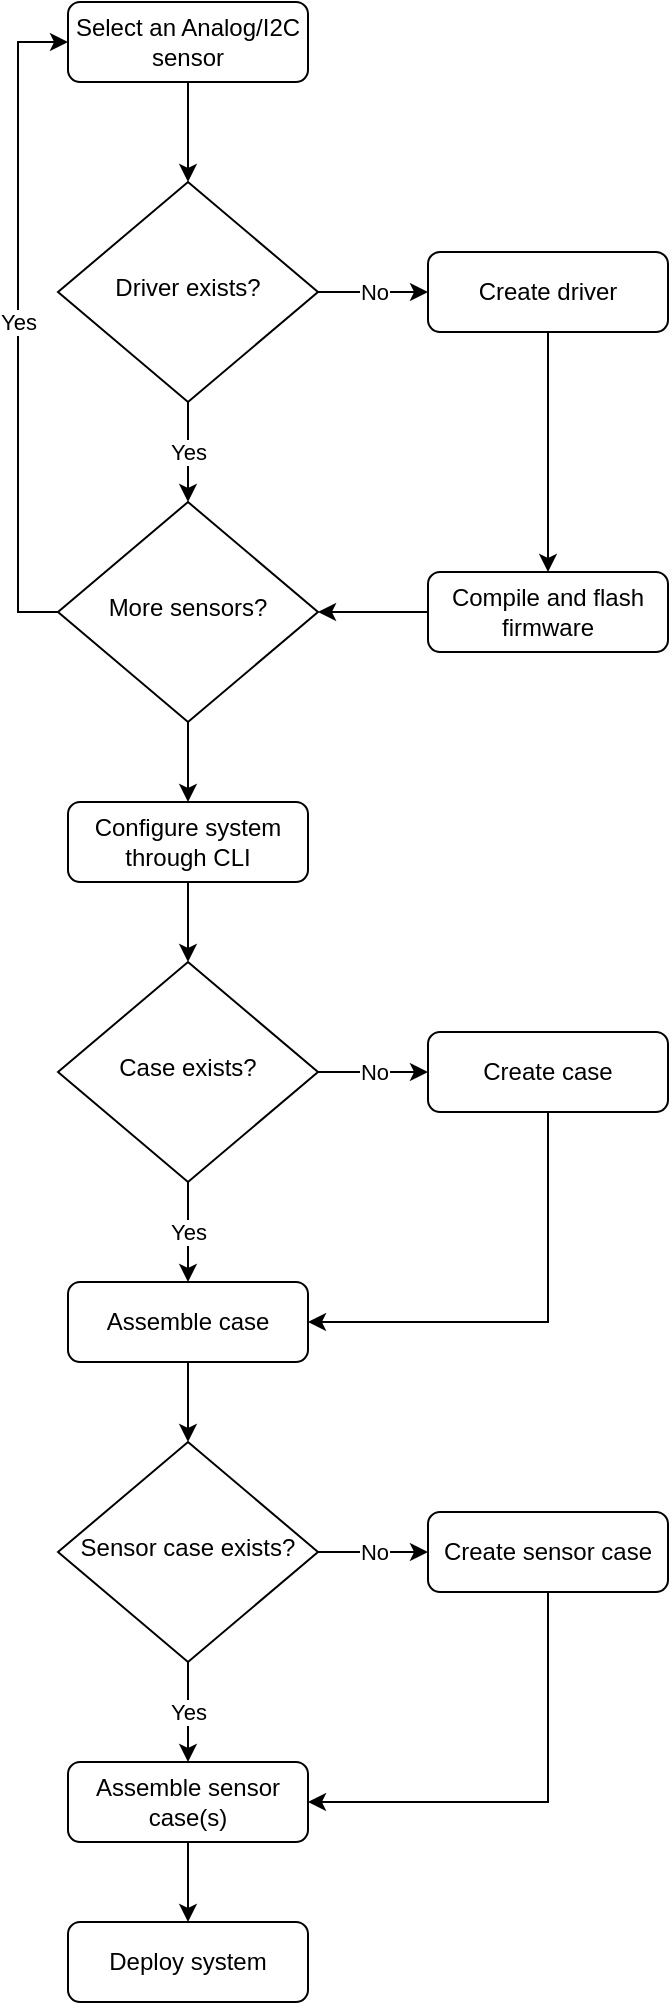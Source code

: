 <mxfile version="21.6.5" type="github" pages="2">
  <diagram id="C5RBs43oDa-KdzZeNtuy" name="systemCreation">
    <mxGraphModel dx="2049" dy="1134" grid="1" gridSize="10" guides="1" tooltips="1" connect="1" arrows="1" fold="1" page="1" pageScale="1" pageWidth="827" pageHeight="1169" math="0" shadow="0">
      <root>
        <mxCell id="WIyWlLk6GJQsqaUBKTNV-0" />
        <mxCell id="WIyWlLk6GJQsqaUBKTNV-1" parent="WIyWlLk6GJQsqaUBKTNV-0" />
        <mxCell id="U-YhAtRq6V7xRSHNGG_i-2" value="" style="edgeStyle=orthogonalEdgeStyle;rounded=0;orthogonalLoop=1;jettySize=auto;html=1;" edge="1" parent="WIyWlLk6GJQsqaUBKTNV-1" source="WIyWlLk6GJQsqaUBKTNV-3" target="WIyWlLk6GJQsqaUBKTNV-6">
          <mxGeometry relative="1" as="geometry" />
        </mxCell>
        <mxCell id="WIyWlLk6GJQsqaUBKTNV-3" value="Select an Analog/I2C sensor" style="rounded=1;whiteSpace=wrap;html=1;fontSize=12;glass=0;strokeWidth=1;shadow=0;" parent="WIyWlLk6GJQsqaUBKTNV-1" vertex="1">
          <mxGeometry x="180" y="80" width="120" height="40" as="geometry" />
        </mxCell>
        <mxCell id="U-YhAtRq6V7xRSHNGG_i-3" value="No" style="edgeStyle=orthogonalEdgeStyle;rounded=0;orthogonalLoop=1;jettySize=auto;html=1;" edge="1" parent="WIyWlLk6GJQsqaUBKTNV-1" source="WIyWlLk6GJQsqaUBKTNV-6" target="WIyWlLk6GJQsqaUBKTNV-7">
          <mxGeometry relative="1" as="geometry" />
        </mxCell>
        <mxCell id="U-YhAtRq6V7xRSHNGG_i-4" value="Yes" style="edgeStyle=orthogonalEdgeStyle;rounded=0;orthogonalLoop=1;jettySize=auto;html=1;" edge="1" parent="WIyWlLk6GJQsqaUBKTNV-1" source="WIyWlLk6GJQsqaUBKTNV-6" target="WIyWlLk6GJQsqaUBKTNV-10">
          <mxGeometry relative="1" as="geometry" />
        </mxCell>
        <mxCell id="WIyWlLk6GJQsqaUBKTNV-6" value="Driver exists?" style="rhombus;whiteSpace=wrap;html=1;shadow=0;fontFamily=Helvetica;fontSize=12;align=center;strokeWidth=1;spacing=6;spacingTop=-4;" parent="WIyWlLk6GJQsqaUBKTNV-1" vertex="1">
          <mxGeometry x="175" y="170" width="130" height="110" as="geometry" />
        </mxCell>
        <mxCell id="U-YhAtRq6V7xRSHNGG_i-14" value="" style="edgeStyle=orthogonalEdgeStyle;rounded=0;orthogonalLoop=1;jettySize=auto;html=1;" edge="1" parent="WIyWlLk6GJQsqaUBKTNV-1" source="WIyWlLk6GJQsqaUBKTNV-7" target="U-YhAtRq6V7xRSHNGG_i-13">
          <mxGeometry relative="1" as="geometry" />
        </mxCell>
        <mxCell id="WIyWlLk6GJQsqaUBKTNV-7" value="Create driver" style="rounded=1;whiteSpace=wrap;html=1;fontSize=12;glass=0;strokeWidth=1;shadow=0;" parent="WIyWlLk6GJQsqaUBKTNV-1" vertex="1">
          <mxGeometry x="360" y="205" width="120" height="40" as="geometry" />
        </mxCell>
        <mxCell id="U-YhAtRq6V7xRSHNGG_i-0" value="Yes" style="edgeStyle=orthogonalEdgeStyle;rounded=0;orthogonalLoop=1;jettySize=auto;html=1;exitX=0;exitY=0.5;exitDx=0;exitDy=0;entryX=0;entryY=0.5;entryDx=0;entryDy=0;" edge="1" parent="WIyWlLk6GJQsqaUBKTNV-1" source="WIyWlLk6GJQsqaUBKTNV-10" target="WIyWlLk6GJQsqaUBKTNV-3">
          <mxGeometry relative="1" as="geometry" />
        </mxCell>
        <mxCell id="U-YhAtRq6V7xRSHNGG_i-7" value="" style="edgeStyle=orthogonalEdgeStyle;rounded=0;orthogonalLoop=1;jettySize=auto;html=1;" edge="1" parent="WIyWlLk6GJQsqaUBKTNV-1" source="WIyWlLk6GJQsqaUBKTNV-10">
          <mxGeometry relative="1" as="geometry">
            <mxPoint x="240" y="480" as="targetPoint" />
          </mxGeometry>
        </mxCell>
        <mxCell id="WIyWlLk6GJQsqaUBKTNV-10" value="More sensors?" style="rhombus;whiteSpace=wrap;html=1;shadow=0;fontFamily=Helvetica;fontSize=12;align=center;strokeWidth=1;spacing=6;spacingTop=-4;" parent="WIyWlLk6GJQsqaUBKTNV-1" vertex="1">
          <mxGeometry x="175" y="330" width="130" height="110" as="geometry" />
        </mxCell>
        <mxCell id="U-YhAtRq6V7xRSHNGG_i-16" value="" style="edgeStyle=orthogonalEdgeStyle;rounded=0;orthogonalLoop=1;jettySize=auto;html=1;" edge="1" parent="WIyWlLk6GJQsqaUBKTNV-1" source="U-YhAtRq6V7xRSHNGG_i-8" target="U-YhAtRq6V7xRSHNGG_i-11">
          <mxGeometry relative="1" as="geometry" />
        </mxCell>
        <mxCell id="U-YhAtRq6V7xRSHNGG_i-8" value="Configure system through CLI" style="rounded=1;whiteSpace=wrap;html=1;fontSize=12;glass=0;strokeWidth=1;shadow=0;" vertex="1" parent="WIyWlLk6GJQsqaUBKTNV-1">
          <mxGeometry x="180" y="480" width="120" height="40" as="geometry" />
        </mxCell>
        <mxCell id="U-YhAtRq6V7xRSHNGG_i-9" value="Deploy system" style="rounded=1;whiteSpace=wrap;html=1;fontSize=12;glass=0;strokeWidth=1;shadow=0;" vertex="1" parent="WIyWlLk6GJQsqaUBKTNV-1">
          <mxGeometry x="180" y="1040" width="120" height="40" as="geometry" />
        </mxCell>
        <mxCell id="U-YhAtRq6V7xRSHNGG_i-17" value="No" style="edgeStyle=orthogonalEdgeStyle;rounded=0;orthogonalLoop=1;jettySize=auto;html=1;" edge="1" parent="WIyWlLk6GJQsqaUBKTNV-1" source="U-YhAtRq6V7xRSHNGG_i-11" target="U-YhAtRq6V7xRSHNGG_i-12">
          <mxGeometry relative="1" as="geometry" />
        </mxCell>
        <mxCell id="U-YhAtRq6V7xRSHNGG_i-24" value="Yes" style="edgeStyle=orthogonalEdgeStyle;rounded=0;orthogonalLoop=1;jettySize=auto;html=1;" edge="1" parent="WIyWlLk6GJQsqaUBKTNV-1" source="U-YhAtRq6V7xRSHNGG_i-11" target="U-YhAtRq6V7xRSHNGG_i-21">
          <mxGeometry relative="1" as="geometry" />
        </mxCell>
        <mxCell id="U-YhAtRq6V7xRSHNGG_i-11" value="Case exists?" style="rhombus;whiteSpace=wrap;html=1;shadow=0;fontFamily=Helvetica;fontSize=12;align=center;strokeWidth=1;spacing=6;spacingTop=-4;" vertex="1" parent="WIyWlLk6GJQsqaUBKTNV-1">
          <mxGeometry x="175" y="560" width="130" height="110" as="geometry" />
        </mxCell>
        <mxCell id="U-YhAtRq6V7xRSHNGG_i-23" value="" style="edgeStyle=orthogonalEdgeStyle;rounded=0;orthogonalLoop=1;jettySize=auto;html=1;exitX=0.5;exitY=1;exitDx=0;exitDy=0;entryX=1;entryY=0.5;entryDx=0;entryDy=0;" edge="1" parent="WIyWlLk6GJQsqaUBKTNV-1" source="U-YhAtRq6V7xRSHNGG_i-12" target="U-YhAtRq6V7xRSHNGG_i-21">
          <mxGeometry relative="1" as="geometry" />
        </mxCell>
        <mxCell id="U-YhAtRq6V7xRSHNGG_i-12" value="Create case" style="rounded=1;whiteSpace=wrap;html=1;fontSize=12;glass=0;strokeWidth=1;shadow=0;" vertex="1" parent="WIyWlLk6GJQsqaUBKTNV-1">
          <mxGeometry x="360" y="595" width="120" height="40" as="geometry" />
        </mxCell>
        <mxCell id="U-YhAtRq6V7xRSHNGG_i-15" value="" style="edgeStyle=orthogonalEdgeStyle;rounded=0;orthogonalLoop=1;jettySize=auto;html=1;" edge="1" parent="WIyWlLk6GJQsqaUBKTNV-1" source="U-YhAtRq6V7xRSHNGG_i-13" target="WIyWlLk6GJQsqaUBKTNV-10">
          <mxGeometry relative="1" as="geometry" />
        </mxCell>
        <mxCell id="U-YhAtRq6V7xRSHNGG_i-13" value="Compile and flash firmware" style="rounded=1;whiteSpace=wrap;html=1;fontSize=12;glass=0;strokeWidth=1;shadow=0;" vertex="1" parent="WIyWlLk6GJQsqaUBKTNV-1">
          <mxGeometry x="360" y="365" width="120" height="40" as="geometry" />
        </mxCell>
        <mxCell id="U-YhAtRq6V7xRSHNGG_i-28" value="No" style="edgeStyle=orthogonalEdgeStyle;rounded=0;orthogonalLoop=1;jettySize=auto;html=1;" edge="1" parent="WIyWlLk6GJQsqaUBKTNV-1" source="U-YhAtRq6V7xRSHNGG_i-20" target="U-YhAtRq6V7xRSHNGG_i-27">
          <mxGeometry relative="1" as="geometry" />
        </mxCell>
        <mxCell id="U-YhAtRq6V7xRSHNGG_i-31" value="Yes" style="edgeStyle=orthogonalEdgeStyle;rounded=0;orthogonalLoop=1;jettySize=auto;html=1;" edge="1" parent="WIyWlLk6GJQsqaUBKTNV-1" source="U-YhAtRq6V7xRSHNGG_i-20" target="U-YhAtRq6V7xRSHNGG_i-22">
          <mxGeometry relative="1" as="geometry" />
        </mxCell>
        <mxCell id="U-YhAtRq6V7xRSHNGG_i-20" value="Sensor case exists?" style="rhombus;whiteSpace=wrap;html=1;shadow=0;fontFamily=Helvetica;fontSize=12;align=center;strokeWidth=1;spacing=6;spacingTop=-4;" vertex="1" parent="WIyWlLk6GJQsqaUBKTNV-1">
          <mxGeometry x="175" y="800" width="130" height="110" as="geometry" />
        </mxCell>
        <mxCell id="U-YhAtRq6V7xRSHNGG_i-25" value="" style="edgeStyle=orthogonalEdgeStyle;rounded=0;orthogonalLoop=1;jettySize=auto;html=1;" edge="1" parent="WIyWlLk6GJQsqaUBKTNV-1" source="U-YhAtRq6V7xRSHNGG_i-21" target="U-YhAtRq6V7xRSHNGG_i-20">
          <mxGeometry relative="1" as="geometry" />
        </mxCell>
        <mxCell id="U-YhAtRq6V7xRSHNGG_i-21" value="Assemble case" style="rounded=1;whiteSpace=wrap;html=1;fontSize=12;glass=0;strokeWidth=1;shadow=0;" vertex="1" parent="WIyWlLk6GJQsqaUBKTNV-1">
          <mxGeometry x="180" y="720" width="120" height="40" as="geometry" />
        </mxCell>
        <mxCell id="U-YhAtRq6V7xRSHNGG_i-32" value="" style="edgeStyle=orthogonalEdgeStyle;rounded=0;orthogonalLoop=1;jettySize=auto;html=1;" edge="1" parent="WIyWlLk6GJQsqaUBKTNV-1" source="U-YhAtRq6V7xRSHNGG_i-22" target="U-YhAtRq6V7xRSHNGG_i-9">
          <mxGeometry relative="1" as="geometry" />
        </mxCell>
        <mxCell id="U-YhAtRq6V7xRSHNGG_i-22" value="Assemble sensor case(s)" style="rounded=1;whiteSpace=wrap;html=1;fontSize=12;glass=0;strokeWidth=1;shadow=0;" vertex="1" parent="WIyWlLk6GJQsqaUBKTNV-1">
          <mxGeometry x="180" y="960" width="120" height="40" as="geometry" />
        </mxCell>
        <mxCell id="U-YhAtRq6V7xRSHNGG_i-30" value="" style="edgeStyle=orthogonalEdgeStyle;rounded=0;orthogonalLoop=1;jettySize=auto;html=1;entryX=1;entryY=0.5;entryDx=0;entryDy=0;exitX=0.5;exitY=1;exitDx=0;exitDy=0;" edge="1" parent="WIyWlLk6GJQsqaUBKTNV-1" source="U-YhAtRq6V7xRSHNGG_i-27" target="U-YhAtRq6V7xRSHNGG_i-22">
          <mxGeometry relative="1" as="geometry">
            <mxPoint x="420" y="935" as="targetPoint" />
          </mxGeometry>
        </mxCell>
        <mxCell id="U-YhAtRq6V7xRSHNGG_i-27" value="Create sensor case" style="rounded=1;whiteSpace=wrap;html=1;fontSize=12;glass=0;strokeWidth=1;shadow=0;" vertex="1" parent="WIyWlLk6GJQsqaUBKTNV-1">
          <mxGeometry x="360" y="835" width="120" height="40" as="geometry" />
        </mxCell>
      </root>
    </mxGraphModel>
  </diagram>
  <diagram id="7WLTeQ_1mPURKtO7x-1Q" name="driverCreation">
    <mxGraphModel dx="954" dy="686" grid="1" gridSize="10" guides="1" tooltips="1" connect="1" arrows="1" fold="1" page="1" pageScale="1" pageWidth="1100" pageHeight="850" math="0" shadow="0">
      <root>
        <mxCell id="0" />
        <mxCell id="1" parent="0" />
        <mxCell id="r1NDd2Jhe1Bu4xwPqU3u-18" value="Analog" style="edgeStyle=orthogonalEdgeStyle;rounded=0;orthogonalLoop=1;jettySize=auto;html=1;exitX=0;exitY=1;exitDx=0;exitDy=0;entryX=0.5;entryY=0;entryDx=0;entryDy=0;" edge="1" parent="1" source="r1NDd2Jhe1Bu4xwPqU3u-2" target="r1NDd2Jhe1Bu4xwPqU3u-12">
          <mxGeometry relative="1" as="geometry" />
        </mxCell>
        <mxCell id="r1NDd2Jhe1Bu4xwPqU3u-19" value="Digital" style="edgeStyle=orthogonalEdgeStyle;rounded=0;orthogonalLoop=1;jettySize=auto;html=1;exitX=1;exitY=1;exitDx=0;exitDy=0;entryX=0.5;entryY=0;entryDx=0;entryDy=0;" edge="1" parent="1" source="r1NDd2Jhe1Bu4xwPqU3u-2" target="r1NDd2Jhe1Bu4xwPqU3u-5">
          <mxGeometry relative="1" as="geometry" />
        </mxCell>
        <mxCell id="r1NDd2Jhe1Bu4xwPqU3u-2" value="&lt;div&gt;sensor type&lt;/div&gt;" style="rounded=1;whiteSpace=wrap;html=1;fontSize=12;glass=0;strokeWidth=1;shadow=0;" vertex="1" parent="1">
          <mxGeometry x="500" y="40" width="120" height="40" as="geometry" />
        </mxCell>
        <mxCell id="r1NDd2Jhe1Bu4xwPqU3u-27" value="Other" style="edgeStyle=orthogonalEdgeStyle;rounded=0;orthogonalLoop=1;jettySize=auto;html=1;exitX=0;exitY=0.5;exitDx=0;exitDy=0;entryX=0;entryY=0.5;entryDx=0;entryDy=0;" edge="1" parent="1" source="r1NDd2Jhe1Bu4xwPqU3u-5" target="2iQrBzhSQhorquvXakOg-1">
          <mxGeometry relative="1" as="geometry">
            <mxPoint x="610" y="300" as="targetPoint" />
          </mxGeometry>
        </mxCell>
        <mxCell id="2iQrBzhSQhorquvXakOg-16" value="I2C/GPIO" style="edgeStyle=orthogonalEdgeStyle;rounded=0;orthogonalLoop=1;jettySize=auto;html=1;entryX=0.5;entryY=1;entryDx=0;entryDy=0;exitX=1;exitY=0.5;exitDx=0;exitDy=0;" edge="1" parent="1" source="r1NDd2Jhe1Bu4xwPqU3u-5" target="2iQrBzhSQhorquvXakOg-9">
          <mxGeometry relative="1" as="geometry" />
        </mxCell>
        <mxCell id="r1NDd2Jhe1Bu4xwPqU3u-5" value="Communication?" style="rhombus;whiteSpace=wrap;html=1;shadow=0;fontFamily=Helvetica;fontSize=12;align=center;strokeWidth=1;spacing=6;spacingTop=-4;" vertex="1" parent="1">
          <mxGeometry x="650" y="140" width="110" height="110" as="geometry" />
        </mxCell>
        <mxCell id="r1NDd2Jhe1Bu4xwPqU3u-17" value="No" style="edgeStyle=orthogonalEdgeStyle;rounded=0;orthogonalLoop=1;jettySize=auto;html=1;exitX=0;exitY=0.5;exitDx=0;exitDy=0;entryX=1;entryY=0.5;entryDx=0;entryDy=0;" edge="1" parent="1" source="r1NDd2Jhe1Bu4xwPqU3u-12" target="r1NDd2Jhe1Bu4xwPqU3u-16">
          <mxGeometry relative="1" as="geometry" />
        </mxCell>
        <mxCell id="2iQrBzhSQhorquvXakOg-5" value="Yes" style="edgeStyle=orthogonalEdgeStyle;rounded=0;orthogonalLoop=1;jettySize=auto;html=1;" edge="1" parent="1" source="r1NDd2Jhe1Bu4xwPqU3u-12" target="2iQrBzhSQhorquvXakOg-3">
          <mxGeometry relative="1" as="geometry" />
        </mxCell>
        <mxCell id="r1NDd2Jhe1Bu4xwPqU3u-12" value="specific operations?" style="rhombus;whiteSpace=wrap;html=1;shadow=0;fontFamily=Helvetica;fontSize=12;align=center;strokeWidth=1;spacing=6;spacingTop=-4;" vertex="1" parent="1">
          <mxGeometry x="370" y="140" width="120" height="110" as="geometry" />
        </mxCell>
        <mxCell id="r1NDd2Jhe1Bu4xwPqU3u-16" value="&lt;div&gt;use generic analog driver&lt;/div&gt;" style="rounded=1;whiteSpace=wrap;html=1;fontSize=12;glass=0;strokeWidth=1;shadow=0;" vertex="1" parent="1">
          <mxGeometry x="200" y="172.5" width="120" height="35" as="geometry" />
        </mxCell>
        <mxCell id="2iQrBzhSQhorquvXakOg-7" value="No" style="edgeStyle=orthogonalEdgeStyle;rounded=0;orthogonalLoop=1;jettySize=auto;html=1;exitX=0.5;exitY=1;exitDx=0;exitDy=0;entryX=0.5;entryY=0;entryDx=0;entryDy=0;" edge="1" parent="1" source="2iQrBzhSQhorquvXakOg-1" target="2iQrBzhSQhorquvXakOg-6">
          <mxGeometry relative="1" as="geometry" />
        </mxCell>
        <mxCell id="2iQrBzhSQhorquvXakOg-17" value="Yes" style="edgeStyle=orthogonalEdgeStyle;rounded=0;orthogonalLoop=1;jettySize=auto;html=1;entryX=1;entryY=0.5;entryDx=0;entryDy=0;" edge="1" parent="1" source="2iQrBzhSQhorquvXakOg-1" target="2iQrBzhSQhorquvXakOg-9">
          <mxGeometry relative="1" as="geometry" />
        </mxCell>
        <mxCell id="2iQrBzhSQhorquvXakOg-1" value="Does RRIV support it?" style="rhombus;whiteSpace=wrap;html=1;shadow=0;fontFamily=Helvetica;fontSize=12;align=center;strokeWidth=1;spacing=6;spacingTop=-4;direction=south;" vertex="1" parent="1">
          <mxGeometry x="550" y="280" width="110" height="110" as="geometry" />
        </mxCell>
        <mxCell id="2iQrBzhSQhorquvXakOg-3" value="Copy generic analog driver and implement special features" style="rounded=1;whiteSpace=wrap;html=1;fontSize=12;glass=0;strokeWidth=1;shadow=0;" vertex="1" parent="1">
          <mxGeometry x="380" y="300" width="105" height="80" as="geometry" />
        </mxCell>
        <mxCell id="2iQrBzhSQhorquvXakOg-6" value="&lt;div&gt;Cannot use sensor currently&lt;/div&gt;" style="rounded=1;whiteSpace=wrap;html=1;fontSize=12;glass=0;strokeWidth=1;shadow=0;" vertex="1" parent="1">
          <mxGeometry x="460" y="440" width="120" height="35" as="geometry" />
        </mxCell>
        <mxCell id="2iQrBzhSQhorquvXakOg-8" value="Copy driver template, include library, and wrap necessary functions" style="rounded=1;whiteSpace=wrap;html=1;fontSize=12;glass=0;strokeWidth=1;shadow=0;" vertex="1" parent="1">
          <mxGeometry x="700" y="420" width="110" height="70" as="geometry" />
        </mxCell>
        <mxCell id="2iQrBzhSQhorquvXakOg-13" value="Yes" style="rounded=0;orthogonalLoop=1;jettySize=auto;html=1;exitX=1;exitY=0;exitDx=0;exitDy=0;entryX=0.5;entryY=0;entryDx=0;entryDy=0;" edge="1" parent="1" source="2iQrBzhSQhorquvXakOg-9" target="2iQrBzhSQhorquvXakOg-8">
          <mxGeometry relative="1" as="geometry" />
        </mxCell>
        <mxCell id="2iQrBzhSQhorquvXakOg-14" value="No" style="rounded=0;orthogonalLoop=1;jettySize=auto;html=1;exitX=0;exitY=0;exitDx=0;exitDy=0;entryX=0.5;entryY=0;entryDx=0;entryDy=0;" edge="1" parent="1" source="2iQrBzhSQhorquvXakOg-9" target="2iQrBzhSQhorquvXakOg-11">
          <mxGeometry relative="1" as="geometry" />
        </mxCell>
        <mxCell id="2iQrBzhSQhorquvXakOg-9" value="Sensor library exists on GitHub?" style="rhombus;whiteSpace=wrap;html=1;shadow=0;fontFamily=Helvetica;fontSize=12;align=center;strokeWidth=1;spacing=6;spacingTop=-4;direction=west;" vertex="1" parent="1">
          <mxGeometry x="780" y="280" width="110" height="110" as="geometry" />
        </mxCell>
        <mxCell id="2iQrBzhSQhorquvXakOg-11" value="Copy driver template and use documentation to fill out functionality" style="rounded=1;whiteSpace=wrap;html=1;fontSize=12;glass=0;strokeWidth=1;shadow=0;" vertex="1" parent="1">
          <mxGeometry x="870" y="420" width="110" height="70" as="geometry" />
        </mxCell>
      </root>
    </mxGraphModel>
  </diagram>
</mxfile>
